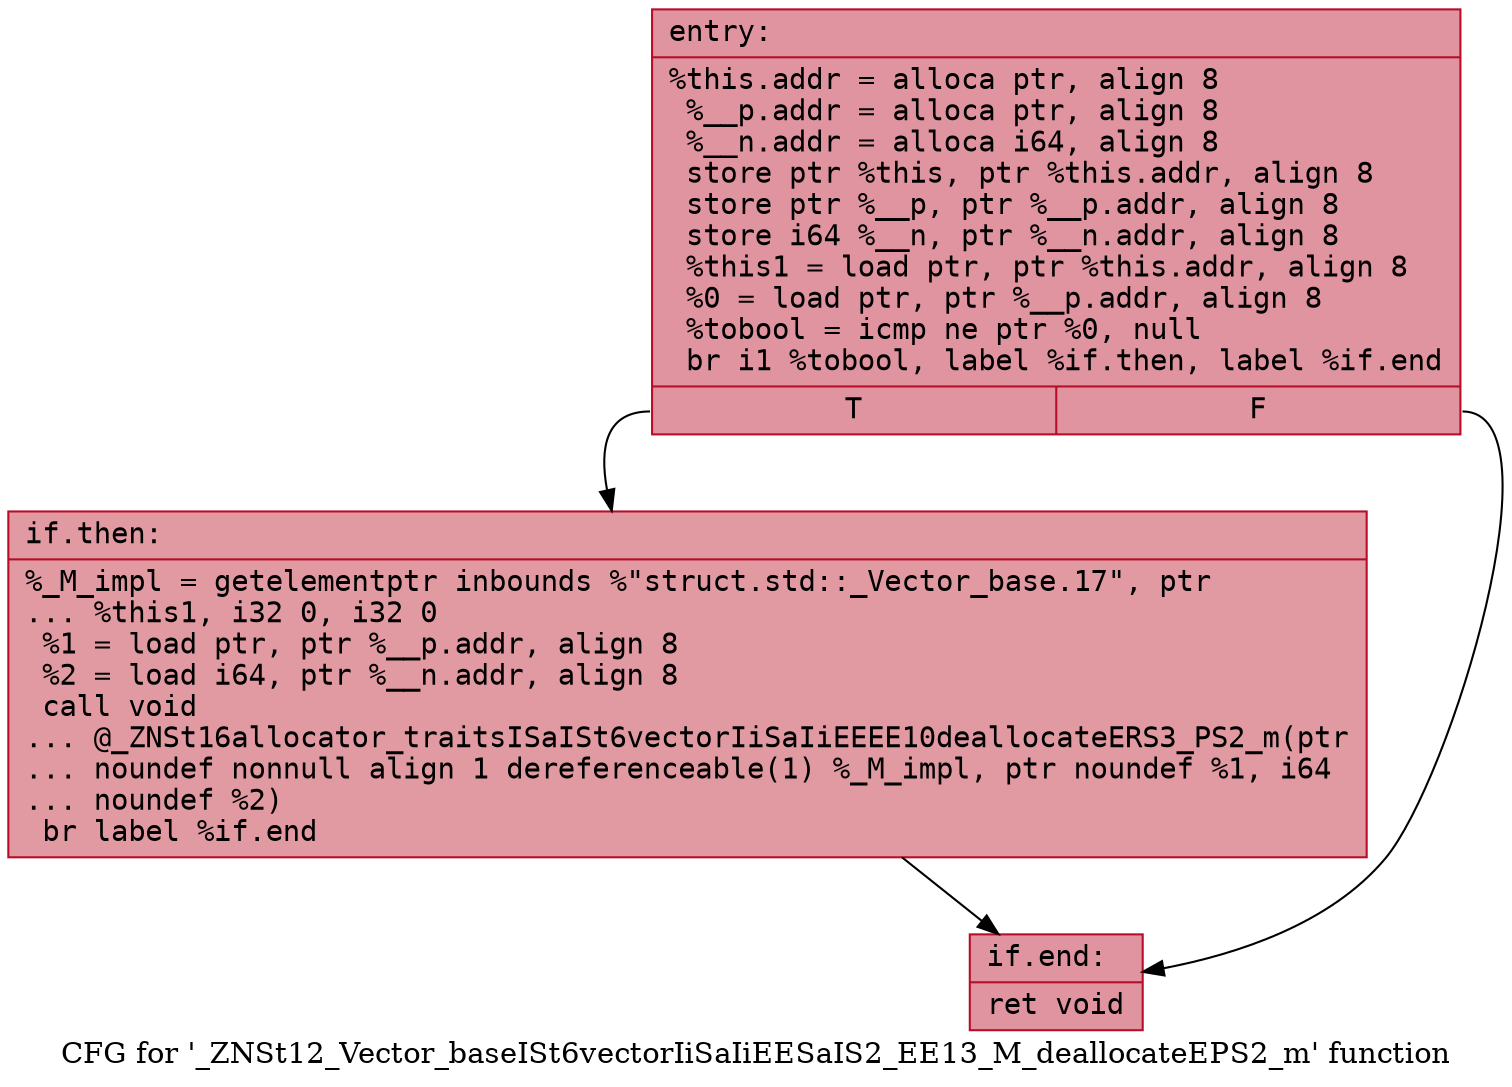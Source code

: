 digraph "CFG for '_ZNSt12_Vector_baseISt6vectorIiSaIiEESaIS2_EE13_M_deallocateEPS2_m' function" {
	label="CFG for '_ZNSt12_Vector_baseISt6vectorIiSaIiEESaIS2_EE13_M_deallocateEPS2_m' function";

	Node0x56307d6f5000 [shape=record,color="#b70d28ff", style=filled, fillcolor="#b70d2870" fontname="Courier",label="{entry:\l|  %this.addr = alloca ptr, align 8\l  %__p.addr = alloca ptr, align 8\l  %__n.addr = alloca i64, align 8\l  store ptr %this, ptr %this.addr, align 8\l  store ptr %__p, ptr %__p.addr, align 8\l  store i64 %__n, ptr %__n.addr, align 8\l  %this1 = load ptr, ptr %this.addr, align 8\l  %0 = load ptr, ptr %__p.addr, align 8\l  %tobool = icmp ne ptr %0, null\l  br i1 %tobool, label %if.then, label %if.end\l|{<s0>T|<s1>F}}"];
	Node0x56307d6f5000:s0 -> Node0x56307d6f5050[tooltip="entry -> if.then\nProbability 62.50%" ];
	Node0x56307d6f5000:s1 -> Node0x56307d6f5840[tooltip="entry -> if.end\nProbability 37.50%" ];
	Node0x56307d6f5050 [shape=record,color="#b70d28ff", style=filled, fillcolor="#bb1b2c70" fontname="Courier",label="{if.then:\l|  %_M_impl = getelementptr inbounds %\"struct.std::_Vector_base.17\", ptr\l... %this1, i32 0, i32 0\l  %1 = load ptr, ptr %__p.addr, align 8\l  %2 = load i64, ptr %__n.addr, align 8\l  call void\l... @_ZNSt16allocator_traitsISaISt6vectorIiSaIiEEEE10deallocateERS3_PS2_m(ptr\l... noundef nonnull align 1 dereferenceable(1) %_M_impl, ptr noundef %1, i64\l... noundef %2)\l  br label %if.end\l}"];
	Node0x56307d6f5050 -> Node0x56307d6f5840[tooltip="if.then -> if.end\nProbability 100.00%" ];
	Node0x56307d6f5840 [shape=record,color="#b70d28ff", style=filled, fillcolor="#b70d2870" fontname="Courier",label="{if.end:\l|  ret void\l}"];
}
